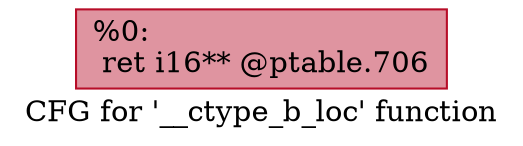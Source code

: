 digraph "CFG for '__ctype_b_loc' function" {
	label="CFG for '__ctype_b_loc' function";

	Node0x18f6730 [shape=record,color="#b70d28ff", style=filled, fillcolor="#b70d2870",label="{%0:\l  ret i16** @ptable.706\l}"];
}
